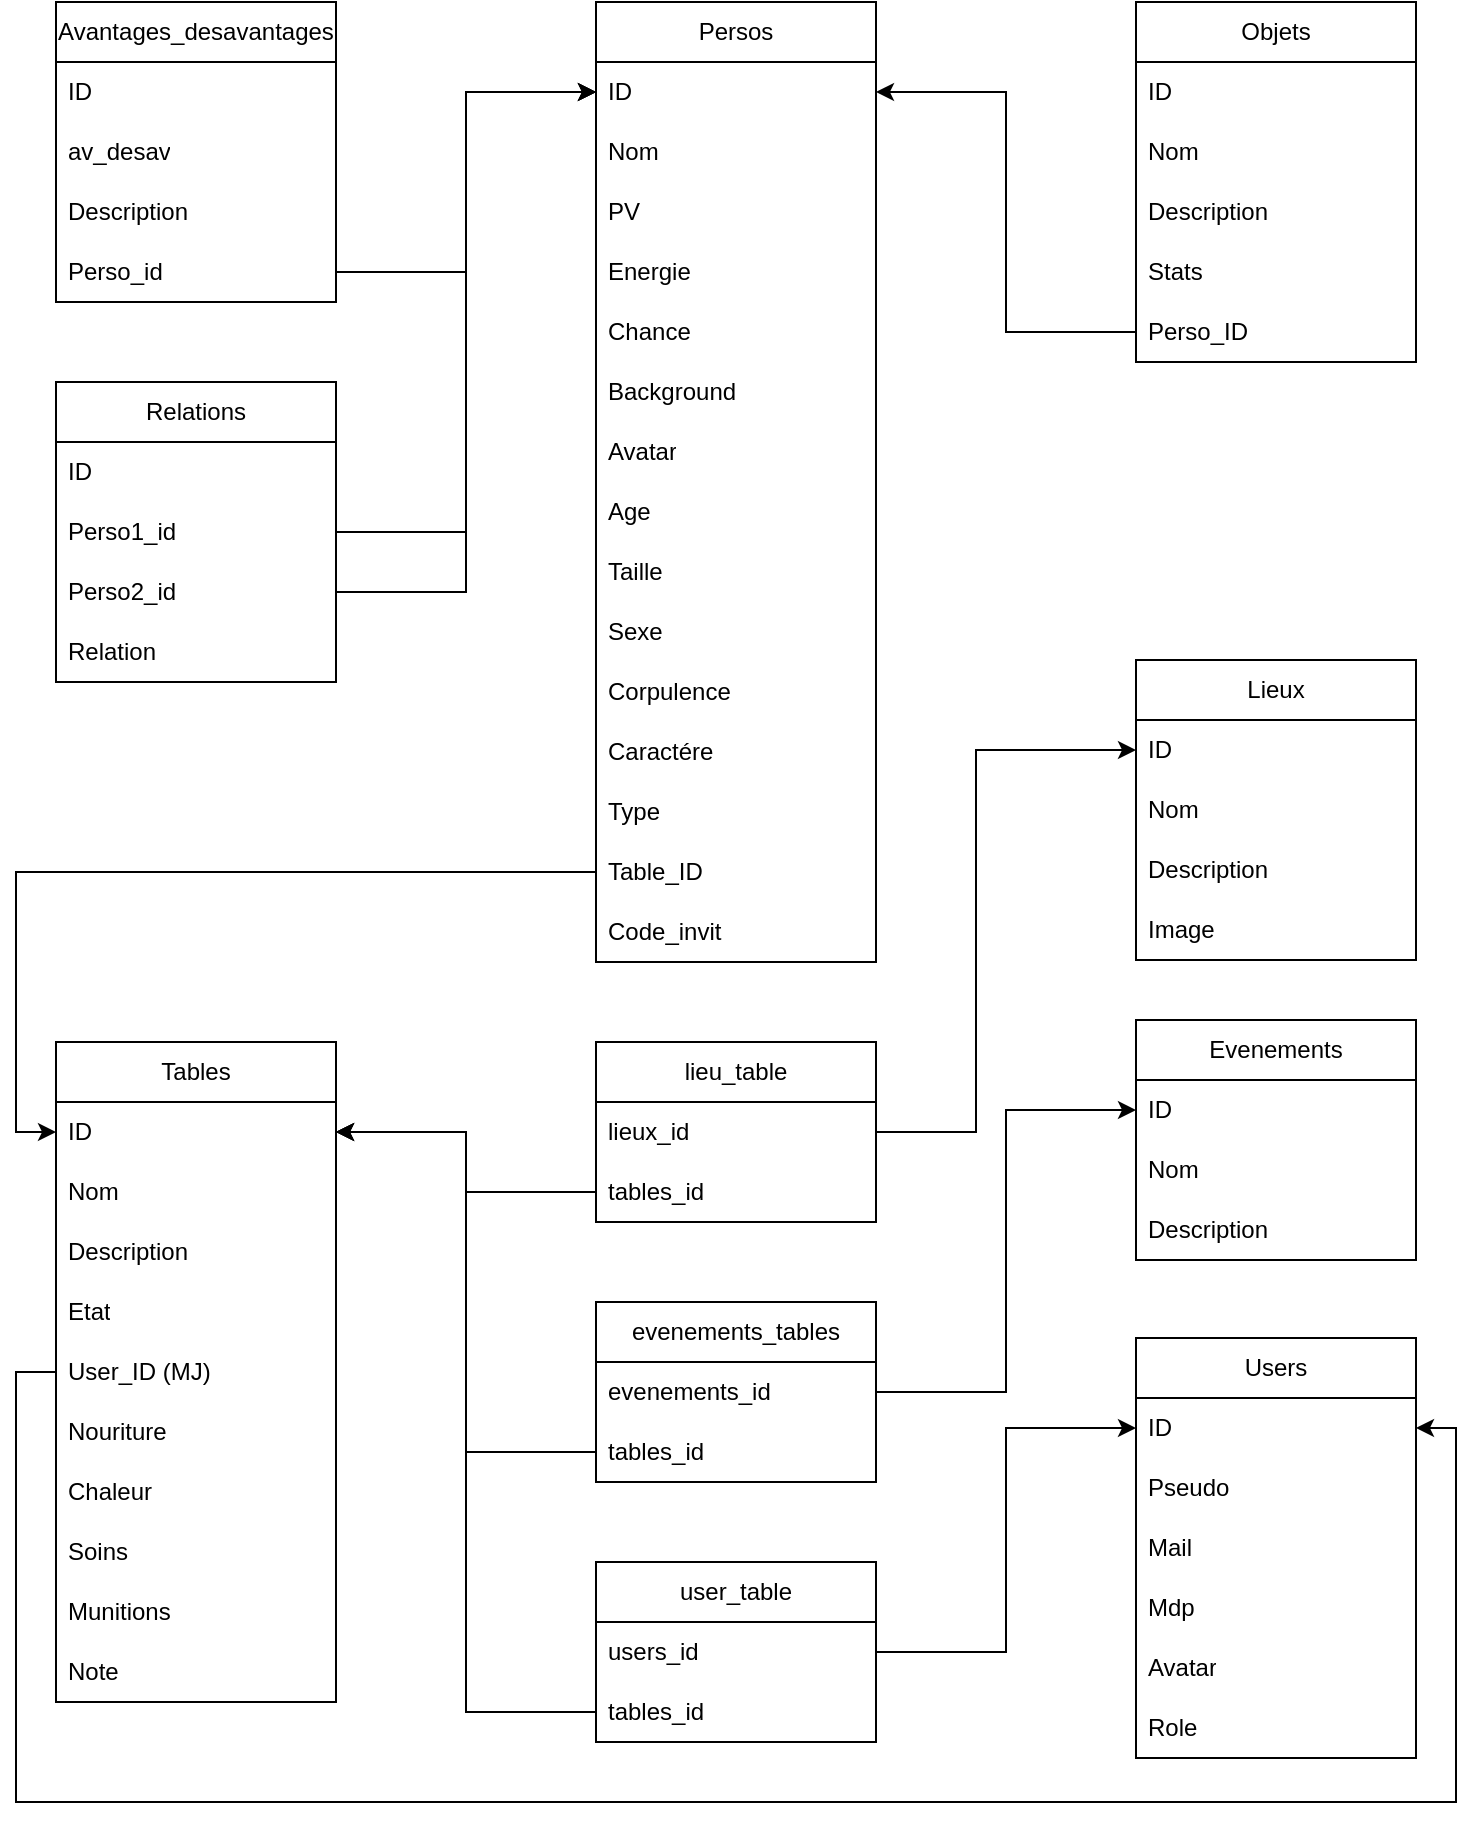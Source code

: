 <mxfile version="21.2.9" type="github">
  <diagram name="Page-1" id="Z51CJz-SSdaCgO5ZE1-a">
    <mxGraphModel dx="1434" dy="756" grid="1" gridSize="10" guides="1" tooltips="1" connect="1" arrows="1" fold="1" page="1" pageScale="1" pageWidth="827" pageHeight="1169" math="0" shadow="0">
      <root>
        <mxCell id="0" />
        <mxCell id="1" parent="0" />
        <mxCell id="J40Q3f0S2mLaKKjMADyJ-2" value="Persos" style="swimlane;fontStyle=0;childLayout=stackLayout;horizontal=1;startSize=30;horizontalStack=0;resizeParent=1;resizeParentMax=0;resizeLast=0;collapsible=1;marginBottom=0;whiteSpace=wrap;html=1;" vertex="1" parent="1">
          <mxGeometry x="330" y="100" width="140" height="480" as="geometry">
            <mxRectangle x="330" y="100" width="70" height="30" as="alternateBounds" />
          </mxGeometry>
        </mxCell>
        <mxCell id="J40Q3f0S2mLaKKjMADyJ-3" value="ID" style="text;strokeColor=none;fillColor=none;align=left;verticalAlign=middle;spacingLeft=4;spacingRight=4;overflow=hidden;points=[[0,0.5],[1,0.5]];portConstraint=eastwest;rotatable=0;whiteSpace=wrap;html=1;" vertex="1" parent="J40Q3f0S2mLaKKjMADyJ-2">
          <mxGeometry y="30" width="140" height="30" as="geometry" />
        </mxCell>
        <mxCell id="J40Q3f0S2mLaKKjMADyJ-4" value="Nom" style="text;strokeColor=none;fillColor=none;align=left;verticalAlign=middle;spacingLeft=4;spacingRight=4;overflow=hidden;points=[[0,0.5],[1,0.5]];portConstraint=eastwest;rotatable=0;whiteSpace=wrap;html=1;" vertex="1" parent="J40Q3f0S2mLaKKjMADyJ-2">
          <mxGeometry y="60" width="140" height="30" as="geometry" />
        </mxCell>
        <mxCell id="J40Q3f0S2mLaKKjMADyJ-5" value="PV" style="text;strokeColor=none;fillColor=none;align=left;verticalAlign=middle;spacingLeft=4;spacingRight=4;overflow=hidden;points=[[0,0.5],[1,0.5]];portConstraint=eastwest;rotatable=0;whiteSpace=wrap;html=1;" vertex="1" parent="J40Q3f0S2mLaKKjMADyJ-2">
          <mxGeometry y="90" width="140" height="30" as="geometry" />
        </mxCell>
        <mxCell id="J40Q3f0S2mLaKKjMADyJ-7" value="Energie" style="text;strokeColor=none;fillColor=none;align=left;verticalAlign=middle;spacingLeft=4;spacingRight=4;overflow=hidden;points=[[0,0.5],[1,0.5]];portConstraint=eastwest;rotatable=0;whiteSpace=wrap;html=1;" vertex="1" parent="J40Q3f0S2mLaKKjMADyJ-2">
          <mxGeometry y="120" width="140" height="30" as="geometry" />
        </mxCell>
        <mxCell id="J40Q3f0S2mLaKKjMADyJ-6" value="Chance" style="text;strokeColor=none;fillColor=none;align=left;verticalAlign=middle;spacingLeft=4;spacingRight=4;overflow=hidden;points=[[0,0.5],[1,0.5]];portConstraint=eastwest;rotatable=0;whiteSpace=wrap;html=1;" vertex="1" parent="J40Q3f0S2mLaKKjMADyJ-2">
          <mxGeometry y="150" width="140" height="30" as="geometry" />
        </mxCell>
        <mxCell id="J40Q3f0S2mLaKKjMADyJ-10" value="Background" style="text;strokeColor=none;fillColor=none;align=left;verticalAlign=middle;spacingLeft=4;spacingRight=4;overflow=hidden;points=[[0,0.5],[1,0.5]];portConstraint=eastwest;rotatable=0;whiteSpace=wrap;html=1;" vertex="1" parent="J40Q3f0S2mLaKKjMADyJ-2">
          <mxGeometry y="180" width="140" height="30" as="geometry" />
        </mxCell>
        <mxCell id="J40Q3f0S2mLaKKjMADyJ-11" value="Avatar" style="text;strokeColor=none;fillColor=none;align=left;verticalAlign=middle;spacingLeft=4;spacingRight=4;overflow=hidden;points=[[0,0.5],[1,0.5]];portConstraint=eastwest;rotatable=0;whiteSpace=wrap;html=1;" vertex="1" parent="J40Q3f0S2mLaKKjMADyJ-2">
          <mxGeometry y="210" width="140" height="30" as="geometry" />
        </mxCell>
        <mxCell id="J40Q3f0S2mLaKKjMADyJ-15" value="Age" style="text;strokeColor=none;fillColor=none;align=left;verticalAlign=middle;spacingLeft=4;spacingRight=4;overflow=hidden;points=[[0,0.5],[1,0.5]];portConstraint=eastwest;rotatable=0;whiteSpace=wrap;html=1;" vertex="1" parent="J40Q3f0S2mLaKKjMADyJ-2">
          <mxGeometry y="240" width="140" height="30" as="geometry" />
        </mxCell>
        <mxCell id="J40Q3f0S2mLaKKjMADyJ-16" value="Taille" style="text;strokeColor=none;fillColor=none;align=left;verticalAlign=middle;spacingLeft=4;spacingRight=4;overflow=hidden;points=[[0,0.5],[1,0.5]];portConstraint=eastwest;rotatable=0;whiteSpace=wrap;html=1;" vertex="1" parent="J40Q3f0S2mLaKKjMADyJ-2">
          <mxGeometry y="270" width="140" height="30" as="geometry" />
        </mxCell>
        <mxCell id="J40Q3f0S2mLaKKjMADyJ-17" value="Sexe" style="text;strokeColor=none;fillColor=none;align=left;verticalAlign=middle;spacingLeft=4;spacingRight=4;overflow=hidden;points=[[0,0.5],[1,0.5]];portConstraint=eastwest;rotatable=0;whiteSpace=wrap;html=1;" vertex="1" parent="J40Q3f0S2mLaKKjMADyJ-2">
          <mxGeometry y="300" width="140" height="30" as="geometry" />
        </mxCell>
        <mxCell id="J40Q3f0S2mLaKKjMADyJ-12" value="Corpulence" style="text;strokeColor=none;fillColor=none;align=left;verticalAlign=middle;spacingLeft=4;spacingRight=4;overflow=hidden;points=[[0,0.5],[1,0.5]];portConstraint=eastwest;rotatable=0;whiteSpace=wrap;html=1;" vertex="1" parent="J40Q3f0S2mLaKKjMADyJ-2">
          <mxGeometry y="330" width="140" height="30" as="geometry" />
        </mxCell>
        <mxCell id="J40Q3f0S2mLaKKjMADyJ-14" value="Caractére" style="text;strokeColor=none;fillColor=none;align=left;verticalAlign=middle;spacingLeft=4;spacingRight=4;overflow=hidden;points=[[0,0.5],[1,0.5]];portConstraint=eastwest;rotatable=0;whiteSpace=wrap;html=1;" vertex="1" parent="J40Q3f0S2mLaKKjMADyJ-2">
          <mxGeometry y="360" width="140" height="30" as="geometry" />
        </mxCell>
        <mxCell id="J40Q3f0S2mLaKKjMADyJ-13" value="Type" style="text;strokeColor=none;fillColor=none;align=left;verticalAlign=middle;spacingLeft=4;spacingRight=4;overflow=hidden;points=[[0,0.5],[1,0.5]];portConstraint=eastwest;rotatable=0;whiteSpace=wrap;html=1;" vertex="1" parent="J40Q3f0S2mLaKKjMADyJ-2">
          <mxGeometry y="390" width="140" height="30" as="geometry" />
        </mxCell>
        <mxCell id="J40Q3f0S2mLaKKjMADyJ-9" value="Table_ID" style="text;strokeColor=none;fillColor=none;align=left;verticalAlign=middle;spacingLeft=4;spacingRight=4;overflow=hidden;points=[[0,0.5],[1,0.5]];portConstraint=eastwest;rotatable=0;whiteSpace=wrap;html=1;" vertex="1" parent="J40Q3f0S2mLaKKjMADyJ-2">
          <mxGeometry y="420" width="140" height="30" as="geometry" />
        </mxCell>
        <mxCell id="J40Q3f0S2mLaKKjMADyJ-8" value="Code_invit" style="text;strokeColor=none;fillColor=none;align=left;verticalAlign=middle;spacingLeft=4;spacingRight=4;overflow=hidden;points=[[0,0.5],[1,0.5]];portConstraint=eastwest;rotatable=0;whiteSpace=wrap;html=1;" vertex="1" parent="J40Q3f0S2mLaKKjMADyJ-2">
          <mxGeometry y="450" width="140" height="30" as="geometry" />
        </mxCell>
        <mxCell id="J40Q3f0S2mLaKKjMADyJ-18" value="Avantages_desavantages" style="swimlane;fontStyle=0;childLayout=stackLayout;horizontal=1;startSize=30;horizontalStack=0;resizeParent=1;resizeParentMax=0;resizeLast=0;collapsible=1;marginBottom=0;whiteSpace=wrap;html=1;" vertex="1" parent="1">
          <mxGeometry x="60" y="100" width="140" height="150" as="geometry" />
        </mxCell>
        <mxCell id="J40Q3f0S2mLaKKjMADyJ-41" value="ID" style="text;strokeColor=none;fillColor=none;align=left;verticalAlign=middle;spacingLeft=4;spacingRight=4;overflow=hidden;points=[[0,0.5],[1,0.5]];portConstraint=eastwest;rotatable=0;whiteSpace=wrap;html=1;" vertex="1" parent="J40Q3f0S2mLaKKjMADyJ-18">
          <mxGeometry y="30" width="140" height="30" as="geometry" />
        </mxCell>
        <mxCell id="J40Q3f0S2mLaKKjMADyJ-19" value="av_desav" style="text;strokeColor=none;fillColor=none;align=left;verticalAlign=middle;spacingLeft=4;spacingRight=4;overflow=hidden;points=[[0,0.5],[1,0.5]];portConstraint=eastwest;rotatable=0;whiteSpace=wrap;html=1;" vertex="1" parent="J40Q3f0S2mLaKKjMADyJ-18">
          <mxGeometry y="60" width="140" height="30" as="geometry" />
        </mxCell>
        <mxCell id="J40Q3f0S2mLaKKjMADyJ-20" value="Description" style="text;strokeColor=none;fillColor=none;align=left;verticalAlign=middle;spacingLeft=4;spacingRight=4;overflow=hidden;points=[[0,0.5],[1,0.5]];portConstraint=eastwest;rotatable=0;whiteSpace=wrap;html=1;" vertex="1" parent="J40Q3f0S2mLaKKjMADyJ-18">
          <mxGeometry y="90" width="140" height="30" as="geometry" />
        </mxCell>
        <mxCell id="J40Q3f0S2mLaKKjMADyJ-21" value="Perso_id" style="text;strokeColor=none;fillColor=none;align=left;verticalAlign=middle;spacingLeft=4;spacingRight=4;overflow=hidden;points=[[0,0.5],[1,0.5]];portConstraint=eastwest;rotatable=0;whiteSpace=wrap;html=1;" vertex="1" parent="J40Q3f0S2mLaKKjMADyJ-18">
          <mxGeometry y="120" width="140" height="30" as="geometry" />
        </mxCell>
        <mxCell id="J40Q3f0S2mLaKKjMADyJ-22" value="Relations" style="swimlane;fontStyle=0;childLayout=stackLayout;horizontal=1;startSize=30;horizontalStack=0;resizeParent=1;resizeParentMax=0;resizeLast=0;collapsible=1;marginBottom=0;whiteSpace=wrap;html=1;" vertex="1" parent="1">
          <mxGeometry x="60" y="290" width="140" height="150" as="geometry" />
        </mxCell>
        <mxCell id="J40Q3f0S2mLaKKjMADyJ-42" value="ID" style="text;strokeColor=none;fillColor=none;align=left;verticalAlign=middle;spacingLeft=4;spacingRight=4;overflow=hidden;points=[[0,0.5],[1,0.5]];portConstraint=eastwest;rotatable=0;whiteSpace=wrap;html=1;" vertex="1" parent="J40Q3f0S2mLaKKjMADyJ-22">
          <mxGeometry y="30" width="140" height="30" as="geometry" />
        </mxCell>
        <mxCell id="J40Q3f0S2mLaKKjMADyJ-23" value="Perso1_id" style="text;strokeColor=none;fillColor=none;align=left;verticalAlign=middle;spacingLeft=4;spacingRight=4;overflow=hidden;points=[[0,0.5],[1,0.5]];portConstraint=eastwest;rotatable=0;whiteSpace=wrap;html=1;" vertex="1" parent="J40Q3f0S2mLaKKjMADyJ-22">
          <mxGeometry y="60" width="140" height="30" as="geometry" />
        </mxCell>
        <mxCell id="J40Q3f0S2mLaKKjMADyJ-24" value="Perso2_id" style="text;strokeColor=none;fillColor=none;align=left;verticalAlign=middle;spacingLeft=4;spacingRight=4;overflow=hidden;points=[[0,0.5],[1,0.5]];portConstraint=eastwest;rotatable=0;whiteSpace=wrap;html=1;" vertex="1" parent="J40Q3f0S2mLaKKjMADyJ-22">
          <mxGeometry y="90" width="140" height="30" as="geometry" />
        </mxCell>
        <mxCell id="J40Q3f0S2mLaKKjMADyJ-25" value="Relation" style="text;strokeColor=none;fillColor=none;align=left;verticalAlign=middle;spacingLeft=4;spacingRight=4;overflow=hidden;points=[[0,0.5],[1,0.5]];portConstraint=eastwest;rotatable=0;whiteSpace=wrap;html=1;" vertex="1" parent="J40Q3f0S2mLaKKjMADyJ-22">
          <mxGeometry y="120" width="140" height="30" as="geometry" />
        </mxCell>
        <mxCell id="J40Q3f0S2mLaKKjMADyJ-26" value="Tables" style="swimlane;fontStyle=0;childLayout=stackLayout;horizontal=1;startSize=30;horizontalStack=0;resizeParent=1;resizeParentMax=0;resizeLast=0;collapsible=1;marginBottom=0;whiteSpace=wrap;html=1;" vertex="1" parent="1">
          <mxGeometry x="60" y="620" width="140" height="330" as="geometry" />
        </mxCell>
        <mxCell id="J40Q3f0S2mLaKKjMADyJ-43" value="ID" style="text;strokeColor=none;fillColor=none;align=left;verticalAlign=middle;spacingLeft=4;spacingRight=4;overflow=hidden;points=[[0,0.5],[1,0.5]];portConstraint=eastwest;rotatable=0;whiteSpace=wrap;html=1;" vertex="1" parent="J40Q3f0S2mLaKKjMADyJ-26">
          <mxGeometry y="30" width="140" height="30" as="geometry" />
        </mxCell>
        <mxCell id="J40Q3f0S2mLaKKjMADyJ-27" value="Nom" style="text;strokeColor=none;fillColor=none;align=left;verticalAlign=middle;spacingLeft=4;spacingRight=4;overflow=hidden;points=[[0,0.5],[1,0.5]];portConstraint=eastwest;rotatable=0;whiteSpace=wrap;html=1;" vertex="1" parent="J40Q3f0S2mLaKKjMADyJ-26">
          <mxGeometry y="60" width="140" height="30" as="geometry" />
        </mxCell>
        <mxCell id="J40Q3f0S2mLaKKjMADyJ-30" value="Description" style="text;strokeColor=none;fillColor=none;align=left;verticalAlign=middle;spacingLeft=4;spacingRight=4;overflow=hidden;points=[[0,0.5],[1,0.5]];portConstraint=eastwest;rotatable=0;whiteSpace=wrap;html=1;" vertex="1" parent="J40Q3f0S2mLaKKjMADyJ-26">
          <mxGeometry y="90" width="140" height="30" as="geometry" />
        </mxCell>
        <mxCell id="J40Q3f0S2mLaKKjMADyJ-28" value="Etat" style="text;strokeColor=none;fillColor=none;align=left;verticalAlign=middle;spacingLeft=4;spacingRight=4;overflow=hidden;points=[[0,0.5],[1,0.5]];portConstraint=eastwest;rotatable=0;whiteSpace=wrap;html=1;" vertex="1" parent="J40Q3f0S2mLaKKjMADyJ-26">
          <mxGeometry y="120" width="140" height="30" as="geometry" />
        </mxCell>
        <mxCell id="J40Q3f0S2mLaKKjMADyJ-32" value="User_ID (MJ)" style="text;strokeColor=none;fillColor=none;align=left;verticalAlign=middle;spacingLeft=4;spacingRight=4;overflow=hidden;points=[[0,0.5],[1,0.5]];portConstraint=eastwest;rotatable=0;whiteSpace=wrap;html=1;" vertex="1" parent="J40Q3f0S2mLaKKjMADyJ-26">
          <mxGeometry y="150" width="140" height="30" as="geometry" />
        </mxCell>
        <mxCell id="J40Q3f0S2mLaKKjMADyJ-34" value="Nouriture" style="text;strokeColor=none;fillColor=none;align=left;verticalAlign=middle;spacingLeft=4;spacingRight=4;overflow=hidden;points=[[0,0.5],[1,0.5]];portConstraint=eastwest;rotatable=0;whiteSpace=wrap;html=1;" vertex="1" parent="J40Q3f0S2mLaKKjMADyJ-26">
          <mxGeometry y="180" width="140" height="30" as="geometry" />
        </mxCell>
        <mxCell id="J40Q3f0S2mLaKKjMADyJ-33" value="Chaleur" style="text;strokeColor=none;fillColor=none;align=left;verticalAlign=middle;spacingLeft=4;spacingRight=4;overflow=hidden;points=[[0,0.5],[1,0.5]];portConstraint=eastwest;rotatable=0;whiteSpace=wrap;html=1;" vertex="1" parent="J40Q3f0S2mLaKKjMADyJ-26">
          <mxGeometry y="210" width="140" height="30" as="geometry" />
        </mxCell>
        <mxCell id="J40Q3f0S2mLaKKjMADyJ-35" value="Soins" style="text;strokeColor=none;fillColor=none;align=left;verticalAlign=middle;spacingLeft=4;spacingRight=4;overflow=hidden;points=[[0,0.5],[1,0.5]];portConstraint=eastwest;rotatable=0;whiteSpace=wrap;html=1;" vertex="1" parent="J40Q3f0S2mLaKKjMADyJ-26">
          <mxGeometry y="240" width="140" height="30" as="geometry" />
        </mxCell>
        <mxCell id="J40Q3f0S2mLaKKjMADyJ-31" value="Munitions" style="text;strokeColor=none;fillColor=none;align=left;verticalAlign=middle;spacingLeft=4;spacingRight=4;overflow=hidden;points=[[0,0.5],[1,0.5]];portConstraint=eastwest;rotatable=0;whiteSpace=wrap;html=1;" vertex="1" parent="J40Q3f0S2mLaKKjMADyJ-26">
          <mxGeometry y="270" width="140" height="30" as="geometry" />
        </mxCell>
        <mxCell id="J40Q3f0S2mLaKKjMADyJ-29" value="Note" style="text;strokeColor=none;fillColor=none;align=left;verticalAlign=middle;spacingLeft=4;spacingRight=4;overflow=hidden;points=[[0,0.5],[1,0.5]];portConstraint=eastwest;rotatable=0;whiteSpace=wrap;html=1;" vertex="1" parent="J40Q3f0S2mLaKKjMADyJ-26">
          <mxGeometry y="300" width="140" height="30" as="geometry" />
        </mxCell>
        <mxCell id="J40Q3f0S2mLaKKjMADyJ-36" value="Objets" style="swimlane;fontStyle=0;childLayout=stackLayout;horizontal=1;startSize=30;horizontalStack=0;resizeParent=1;resizeParentMax=0;resizeLast=0;collapsible=1;marginBottom=0;whiteSpace=wrap;html=1;" vertex="1" parent="1">
          <mxGeometry x="600" y="100" width="140" height="180" as="geometry" />
        </mxCell>
        <mxCell id="J40Q3f0S2mLaKKjMADyJ-37" value="ID" style="text;strokeColor=none;fillColor=none;align=left;verticalAlign=middle;spacingLeft=4;spacingRight=4;overflow=hidden;points=[[0,0.5],[1,0.5]];portConstraint=eastwest;rotatable=0;whiteSpace=wrap;html=1;" vertex="1" parent="J40Q3f0S2mLaKKjMADyJ-36">
          <mxGeometry y="30" width="140" height="30" as="geometry" />
        </mxCell>
        <mxCell id="J40Q3f0S2mLaKKjMADyJ-38" value="Nom" style="text;strokeColor=none;fillColor=none;align=left;verticalAlign=middle;spacingLeft=4;spacingRight=4;overflow=hidden;points=[[0,0.5],[1,0.5]];portConstraint=eastwest;rotatable=0;whiteSpace=wrap;html=1;" vertex="1" parent="J40Q3f0S2mLaKKjMADyJ-36">
          <mxGeometry y="60" width="140" height="30" as="geometry" />
        </mxCell>
        <mxCell id="J40Q3f0S2mLaKKjMADyJ-40" value="Description" style="text;strokeColor=none;fillColor=none;align=left;verticalAlign=middle;spacingLeft=4;spacingRight=4;overflow=hidden;points=[[0,0.5],[1,0.5]];portConstraint=eastwest;rotatable=0;whiteSpace=wrap;html=1;" vertex="1" parent="J40Q3f0S2mLaKKjMADyJ-36">
          <mxGeometry y="90" width="140" height="30" as="geometry" />
        </mxCell>
        <mxCell id="J40Q3f0S2mLaKKjMADyJ-39" value="Stats" style="text;strokeColor=none;fillColor=none;align=left;verticalAlign=middle;spacingLeft=4;spacingRight=4;overflow=hidden;points=[[0,0.5],[1,0.5]];portConstraint=eastwest;rotatable=0;whiteSpace=wrap;html=1;" vertex="1" parent="J40Q3f0S2mLaKKjMADyJ-36">
          <mxGeometry y="120" width="140" height="30" as="geometry" />
        </mxCell>
        <mxCell id="J40Q3f0S2mLaKKjMADyJ-44" value="Perso_ID" style="text;strokeColor=none;fillColor=none;align=left;verticalAlign=middle;spacingLeft=4;spacingRight=4;overflow=hidden;points=[[0,0.5],[1,0.5]];portConstraint=eastwest;rotatable=0;whiteSpace=wrap;html=1;" vertex="1" parent="J40Q3f0S2mLaKKjMADyJ-36">
          <mxGeometry y="150" width="140" height="30" as="geometry" />
        </mxCell>
        <mxCell id="J40Q3f0S2mLaKKjMADyJ-45" value="lieu_table" style="swimlane;fontStyle=0;childLayout=stackLayout;horizontal=1;startSize=30;horizontalStack=0;resizeParent=1;resizeParentMax=0;resizeLast=0;collapsible=1;marginBottom=0;whiteSpace=wrap;html=1;" vertex="1" parent="1">
          <mxGeometry x="330" y="620" width="140" height="90" as="geometry" />
        </mxCell>
        <mxCell id="J40Q3f0S2mLaKKjMADyJ-46" value="lieux_id" style="text;strokeColor=none;fillColor=none;align=left;verticalAlign=middle;spacingLeft=4;spacingRight=4;overflow=hidden;points=[[0,0.5],[1,0.5]];portConstraint=eastwest;rotatable=0;whiteSpace=wrap;html=1;" vertex="1" parent="J40Q3f0S2mLaKKjMADyJ-45">
          <mxGeometry y="30" width="140" height="30" as="geometry" />
        </mxCell>
        <mxCell id="J40Q3f0S2mLaKKjMADyJ-47" value="tables_id" style="text;strokeColor=none;fillColor=none;align=left;verticalAlign=middle;spacingLeft=4;spacingRight=4;overflow=hidden;points=[[0,0.5],[1,0.5]];portConstraint=eastwest;rotatable=0;whiteSpace=wrap;html=1;" vertex="1" parent="J40Q3f0S2mLaKKjMADyJ-45">
          <mxGeometry y="60" width="140" height="30" as="geometry" />
        </mxCell>
        <mxCell id="J40Q3f0S2mLaKKjMADyJ-49" value="evenements_tables" style="swimlane;fontStyle=0;childLayout=stackLayout;horizontal=1;startSize=30;horizontalStack=0;resizeParent=1;resizeParentMax=0;resizeLast=0;collapsible=1;marginBottom=0;whiteSpace=wrap;html=1;" vertex="1" parent="1">
          <mxGeometry x="330" y="750" width="140" height="90" as="geometry" />
        </mxCell>
        <mxCell id="J40Q3f0S2mLaKKjMADyJ-50" value="evenements_id" style="text;strokeColor=none;fillColor=none;align=left;verticalAlign=middle;spacingLeft=4;spacingRight=4;overflow=hidden;points=[[0,0.5],[1,0.5]];portConstraint=eastwest;rotatable=0;whiteSpace=wrap;html=1;" vertex="1" parent="J40Q3f0S2mLaKKjMADyJ-49">
          <mxGeometry y="30" width="140" height="30" as="geometry" />
        </mxCell>
        <mxCell id="J40Q3f0S2mLaKKjMADyJ-51" value="tables_id" style="text;strokeColor=none;fillColor=none;align=left;verticalAlign=middle;spacingLeft=4;spacingRight=4;overflow=hidden;points=[[0,0.5],[1,0.5]];portConstraint=eastwest;rotatable=0;whiteSpace=wrap;html=1;" vertex="1" parent="J40Q3f0S2mLaKKjMADyJ-49">
          <mxGeometry y="60" width="140" height="30" as="geometry" />
        </mxCell>
        <mxCell id="J40Q3f0S2mLaKKjMADyJ-52" value="Lieux" style="swimlane;fontStyle=0;childLayout=stackLayout;horizontal=1;startSize=30;horizontalStack=0;resizeParent=1;resizeParentMax=0;resizeLast=0;collapsible=1;marginBottom=0;whiteSpace=wrap;html=1;" vertex="1" parent="1">
          <mxGeometry x="600" y="429" width="140" height="150" as="geometry" />
        </mxCell>
        <mxCell id="J40Q3f0S2mLaKKjMADyJ-53" value="ID" style="text;strokeColor=none;fillColor=none;align=left;verticalAlign=middle;spacingLeft=4;spacingRight=4;overflow=hidden;points=[[0,0.5],[1,0.5]];portConstraint=eastwest;rotatable=0;whiteSpace=wrap;html=1;" vertex="1" parent="J40Q3f0S2mLaKKjMADyJ-52">
          <mxGeometry y="30" width="140" height="30" as="geometry" />
        </mxCell>
        <mxCell id="J40Q3f0S2mLaKKjMADyJ-54" value="Nom" style="text;strokeColor=none;fillColor=none;align=left;verticalAlign=middle;spacingLeft=4;spacingRight=4;overflow=hidden;points=[[0,0.5],[1,0.5]];portConstraint=eastwest;rotatable=0;whiteSpace=wrap;html=1;" vertex="1" parent="J40Q3f0S2mLaKKjMADyJ-52">
          <mxGeometry y="60" width="140" height="30" as="geometry" />
        </mxCell>
        <mxCell id="J40Q3f0S2mLaKKjMADyJ-55" value="Description" style="text;strokeColor=none;fillColor=none;align=left;verticalAlign=middle;spacingLeft=4;spacingRight=4;overflow=hidden;points=[[0,0.5],[1,0.5]];portConstraint=eastwest;rotatable=0;whiteSpace=wrap;html=1;" vertex="1" parent="J40Q3f0S2mLaKKjMADyJ-52">
          <mxGeometry y="90" width="140" height="30" as="geometry" />
        </mxCell>
        <mxCell id="J40Q3f0S2mLaKKjMADyJ-56" value="Image" style="text;strokeColor=none;fillColor=none;align=left;verticalAlign=middle;spacingLeft=4;spacingRight=4;overflow=hidden;points=[[0,0.5],[1,0.5]];portConstraint=eastwest;rotatable=0;whiteSpace=wrap;html=1;" vertex="1" parent="J40Q3f0S2mLaKKjMADyJ-52">
          <mxGeometry y="120" width="140" height="30" as="geometry" />
        </mxCell>
        <mxCell id="J40Q3f0S2mLaKKjMADyJ-57" value="Evenements" style="swimlane;fontStyle=0;childLayout=stackLayout;horizontal=1;startSize=30;horizontalStack=0;resizeParent=1;resizeParentMax=0;resizeLast=0;collapsible=1;marginBottom=0;whiteSpace=wrap;html=1;" vertex="1" parent="1">
          <mxGeometry x="600" y="609" width="140" height="120" as="geometry" />
        </mxCell>
        <mxCell id="J40Q3f0S2mLaKKjMADyJ-58" value="ID" style="text;strokeColor=none;fillColor=none;align=left;verticalAlign=middle;spacingLeft=4;spacingRight=4;overflow=hidden;points=[[0,0.5],[1,0.5]];portConstraint=eastwest;rotatable=0;whiteSpace=wrap;html=1;" vertex="1" parent="J40Q3f0S2mLaKKjMADyJ-57">
          <mxGeometry y="30" width="140" height="30" as="geometry" />
        </mxCell>
        <mxCell id="J40Q3f0S2mLaKKjMADyJ-59" value="Nom" style="text;strokeColor=none;fillColor=none;align=left;verticalAlign=middle;spacingLeft=4;spacingRight=4;overflow=hidden;points=[[0,0.5],[1,0.5]];portConstraint=eastwest;rotatable=0;whiteSpace=wrap;html=1;" vertex="1" parent="J40Q3f0S2mLaKKjMADyJ-57">
          <mxGeometry y="60" width="140" height="30" as="geometry" />
        </mxCell>
        <mxCell id="J40Q3f0S2mLaKKjMADyJ-60" value="Description" style="text;strokeColor=none;fillColor=none;align=left;verticalAlign=middle;spacingLeft=4;spacingRight=4;overflow=hidden;points=[[0,0.5],[1,0.5]];portConstraint=eastwest;rotatable=0;whiteSpace=wrap;html=1;" vertex="1" parent="J40Q3f0S2mLaKKjMADyJ-57">
          <mxGeometry y="90" width="140" height="30" as="geometry" />
        </mxCell>
        <mxCell id="J40Q3f0S2mLaKKjMADyJ-61" value="user_table" style="swimlane;fontStyle=0;childLayout=stackLayout;horizontal=1;startSize=30;horizontalStack=0;resizeParent=1;resizeParentMax=0;resizeLast=0;collapsible=1;marginBottom=0;whiteSpace=wrap;html=1;" vertex="1" parent="1">
          <mxGeometry x="330" y="880" width="140" height="90" as="geometry" />
        </mxCell>
        <mxCell id="J40Q3f0S2mLaKKjMADyJ-62" value="users_id" style="text;strokeColor=none;fillColor=none;align=left;verticalAlign=middle;spacingLeft=4;spacingRight=4;overflow=hidden;points=[[0,0.5],[1,0.5]];portConstraint=eastwest;rotatable=0;whiteSpace=wrap;html=1;" vertex="1" parent="J40Q3f0S2mLaKKjMADyJ-61">
          <mxGeometry y="30" width="140" height="30" as="geometry" />
        </mxCell>
        <mxCell id="J40Q3f0S2mLaKKjMADyJ-63" value="tables_id" style="text;strokeColor=none;fillColor=none;align=left;verticalAlign=middle;spacingLeft=4;spacingRight=4;overflow=hidden;points=[[0,0.5],[1,0.5]];portConstraint=eastwest;rotatable=0;whiteSpace=wrap;html=1;" vertex="1" parent="J40Q3f0S2mLaKKjMADyJ-61">
          <mxGeometry y="60" width="140" height="30" as="geometry" />
        </mxCell>
        <mxCell id="J40Q3f0S2mLaKKjMADyJ-64" value="Users" style="swimlane;fontStyle=0;childLayout=stackLayout;horizontal=1;startSize=30;horizontalStack=0;resizeParent=1;resizeParentMax=0;resizeLast=0;collapsible=1;marginBottom=0;whiteSpace=wrap;html=1;" vertex="1" parent="1">
          <mxGeometry x="600" y="768" width="140" height="210" as="geometry" />
        </mxCell>
        <mxCell id="J40Q3f0S2mLaKKjMADyJ-65" value="ID" style="text;strokeColor=none;fillColor=none;align=left;verticalAlign=middle;spacingLeft=4;spacingRight=4;overflow=hidden;points=[[0,0.5],[1,0.5]];portConstraint=eastwest;rotatable=0;whiteSpace=wrap;html=1;" vertex="1" parent="J40Q3f0S2mLaKKjMADyJ-64">
          <mxGeometry y="30" width="140" height="30" as="geometry" />
        </mxCell>
        <mxCell id="J40Q3f0S2mLaKKjMADyJ-68" value="Pseudo" style="text;strokeColor=none;fillColor=none;align=left;verticalAlign=middle;spacingLeft=4;spacingRight=4;overflow=hidden;points=[[0,0.5],[1,0.5]];portConstraint=eastwest;rotatable=0;whiteSpace=wrap;html=1;" vertex="1" parent="J40Q3f0S2mLaKKjMADyJ-64">
          <mxGeometry y="60" width="140" height="30" as="geometry" />
        </mxCell>
        <mxCell id="J40Q3f0S2mLaKKjMADyJ-69" value="Mail" style="text;strokeColor=none;fillColor=none;align=left;verticalAlign=middle;spacingLeft=4;spacingRight=4;overflow=hidden;points=[[0,0.5],[1,0.5]];portConstraint=eastwest;rotatable=0;whiteSpace=wrap;html=1;" vertex="1" parent="J40Q3f0S2mLaKKjMADyJ-64">
          <mxGeometry y="90" width="140" height="30" as="geometry" />
        </mxCell>
        <mxCell id="J40Q3f0S2mLaKKjMADyJ-66" value="Mdp" style="text;strokeColor=none;fillColor=none;align=left;verticalAlign=middle;spacingLeft=4;spacingRight=4;overflow=hidden;points=[[0,0.5],[1,0.5]];portConstraint=eastwest;rotatable=0;whiteSpace=wrap;html=1;" vertex="1" parent="J40Q3f0S2mLaKKjMADyJ-64">
          <mxGeometry y="120" width="140" height="30" as="geometry" />
        </mxCell>
        <mxCell id="J40Q3f0S2mLaKKjMADyJ-70" value="Avatar" style="text;strokeColor=none;fillColor=none;align=left;verticalAlign=middle;spacingLeft=4;spacingRight=4;overflow=hidden;points=[[0,0.5],[1,0.5]];portConstraint=eastwest;rotatable=0;whiteSpace=wrap;html=1;" vertex="1" parent="J40Q3f0S2mLaKKjMADyJ-64">
          <mxGeometry y="150" width="140" height="30" as="geometry" />
        </mxCell>
        <mxCell id="J40Q3f0S2mLaKKjMADyJ-67" value="Role" style="text;strokeColor=none;fillColor=none;align=left;verticalAlign=middle;spacingLeft=4;spacingRight=4;overflow=hidden;points=[[0,0.5],[1,0.5]];portConstraint=eastwest;rotatable=0;whiteSpace=wrap;html=1;" vertex="1" parent="J40Q3f0S2mLaKKjMADyJ-64">
          <mxGeometry y="180" width="140" height="30" as="geometry" />
        </mxCell>
        <mxCell id="J40Q3f0S2mLaKKjMADyJ-84" style="edgeStyle=orthogonalEdgeStyle;rounded=0;orthogonalLoop=1;jettySize=auto;html=1;exitX=1;exitY=0.5;exitDx=0;exitDy=0;entryX=0;entryY=0.5;entryDx=0;entryDy=0;" edge="1" parent="1" source="J40Q3f0S2mLaKKjMADyJ-23" target="J40Q3f0S2mLaKKjMADyJ-3">
          <mxGeometry relative="1" as="geometry" />
        </mxCell>
        <mxCell id="J40Q3f0S2mLaKKjMADyJ-86" style="edgeStyle=orthogonalEdgeStyle;rounded=0;orthogonalLoop=1;jettySize=auto;html=1;exitX=1;exitY=0.5;exitDx=0;exitDy=0;entryX=0;entryY=0.5;entryDx=0;entryDy=0;" edge="1" parent="1" source="J40Q3f0S2mLaKKjMADyJ-24" target="J40Q3f0S2mLaKKjMADyJ-3">
          <mxGeometry relative="1" as="geometry" />
        </mxCell>
        <mxCell id="J40Q3f0S2mLaKKjMADyJ-87" style="edgeStyle=orthogonalEdgeStyle;rounded=0;orthogonalLoop=1;jettySize=auto;html=1;exitX=1;exitY=0.5;exitDx=0;exitDy=0;entryX=0;entryY=0.5;entryDx=0;entryDy=0;" edge="1" parent="1" source="J40Q3f0S2mLaKKjMADyJ-21" target="J40Q3f0S2mLaKKjMADyJ-3">
          <mxGeometry relative="1" as="geometry" />
        </mxCell>
        <mxCell id="J40Q3f0S2mLaKKjMADyJ-89" style="edgeStyle=orthogonalEdgeStyle;rounded=0;orthogonalLoop=1;jettySize=auto;html=1;exitX=0;exitY=0.5;exitDx=0;exitDy=0;entryX=1;entryY=0.5;entryDx=0;entryDy=0;" edge="1" parent="1" source="J40Q3f0S2mLaKKjMADyJ-44" target="J40Q3f0S2mLaKKjMADyJ-3">
          <mxGeometry relative="1" as="geometry" />
        </mxCell>
        <mxCell id="J40Q3f0S2mLaKKjMADyJ-90" style="edgeStyle=orthogonalEdgeStyle;rounded=0;orthogonalLoop=1;jettySize=auto;html=1;exitX=0;exitY=0.5;exitDx=0;exitDy=0;entryX=0;entryY=0.5;entryDx=0;entryDy=0;" edge="1" parent="1" source="J40Q3f0S2mLaKKjMADyJ-9" target="J40Q3f0S2mLaKKjMADyJ-43">
          <mxGeometry relative="1" as="geometry" />
        </mxCell>
        <mxCell id="J40Q3f0S2mLaKKjMADyJ-91" style="edgeStyle=orthogonalEdgeStyle;rounded=0;orthogonalLoop=1;jettySize=auto;html=1;exitX=0;exitY=0.5;exitDx=0;exitDy=0;entryX=1;entryY=0.5;entryDx=0;entryDy=0;" edge="1" parent="1" source="J40Q3f0S2mLaKKjMADyJ-47" target="J40Q3f0S2mLaKKjMADyJ-43">
          <mxGeometry relative="1" as="geometry" />
        </mxCell>
        <mxCell id="J40Q3f0S2mLaKKjMADyJ-93" style="edgeStyle=orthogonalEdgeStyle;rounded=0;orthogonalLoop=1;jettySize=auto;html=1;exitX=0;exitY=0.5;exitDx=0;exitDy=0;entryX=1;entryY=0.5;entryDx=0;entryDy=0;" edge="1" parent="1" source="J40Q3f0S2mLaKKjMADyJ-51" target="J40Q3f0S2mLaKKjMADyJ-43">
          <mxGeometry relative="1" as="geometry" />
        </mxCell>
        <mxCell id="J40Q3f0S2mLaKKjMADyJ-94" style="edgeStyle=orthogonalEdgeStyle;rounded=0;orthogonalLoop=1;jettySize=auto;html=1;exitX=0;exitY=0.5;exitDx=0;exitDy=0;entryX=1;entryY=0.5;entryDx=0;entryDy=0;" edge="1" parent="1" source="J40Q3f0S2mLaKKjMADyJ-63" target="J40Q3f0S2mLaKKjMADyJ-43">
          <mxGeometry relative="1" as="geometry" />
        </mxCell>
        <mxCell id="J40Q3f0S2mLaKKjMADyJ-95" style="edgeStyle=orthogonalEdgeStyle;rounded=0;orthogonalLoop=1;jettySize=auto;html=1;exitX=1;exitY=0.5;exitDx=0;exitDy=0;entryX=0;entryY=0.5;entryDx=0;entryDy=0;" edge="1" parent="1" source="J40Q3f0S2mLaKKjMADyJ-62" target="J40Q3f0S2mLaKKjMADyJ-65">
          <mxGeometry relative="1" as="geometry" />
        </mxCell>
        <mxCell id="J40Q3f0S2mLaKKjMADyJ-96" style="edgeStyle=orthogonalEdgeStyle;rounded=0;orthogonalLoop=1;jettySize=auto;html=1;exitX=1;exitY=0.5;exitDx=0;exitDy=0;entryX=0;entryY=0.5;entryDx=0;entryDy=0;" edge="1" parent="1" source="J40Q3f0S2mLaKKjMADyJ-50" target="J40Q3f0S2mLaKKjMADyJ-58">
          <mxGeometry relative="1" as="geometry" />
        </mxCell>
        <mxCell id="J40Q3f0S2mLaKKjMADyJ-97" style="edgeStyle=orthogonalEdgeStyle;rounded=0;orthogonalLoop=1;jettySize=auto;html=1;exitX=1;exitY=0.5;exitDx=0;exitDy=0;entryX=0;entryY=0.5;entryDx=0;entryDy=0;" edge="1" parent="1" source="J40Q3f0S2mLaKKjMADyJ-46" target="J40Q3f0S2mLaKKjMADyJ-53">
          <mxGeometry relative="1" as="geometry">
            <Array as="points">
              <mxPoint x="520" y="665" />
              <mxPoint x="520" y="474" />
            </Array>
          </mxGeometry>
        </mxCell>
        <mxCell id="J40Q3f0S2mLaKKjMADyJ-98" style="edgeStyle=orthogonalEdgeStyle;rounded=0;orthogonalLoop=1;jettySize=auto;html=1;exitX=0;exitY=0.5;exitDx=0;exitDy=0;entryX=1;entryY=0.5;entryDx=0;entryDy=0;" edge="1" parent="1" source="J40Q3f0S2mLaKKjMADyJ-32" target="J40Q3f0S2mLaKKjMADyJ-65">
          <mxGeometry relative="1" as="geometry">
            <Array as="points">
              <mxPoint x="40" y="785" />
              <mxPoint x="40" y="1000" />
              <mxPoint x="760" y="1000" />
              <mxPoint x="760" y="813" />
            </Array>
          </mxGeometry>
        </mxCell>
      </root>
    </mxGraphModel>
  </diagram>
</mxfile>
